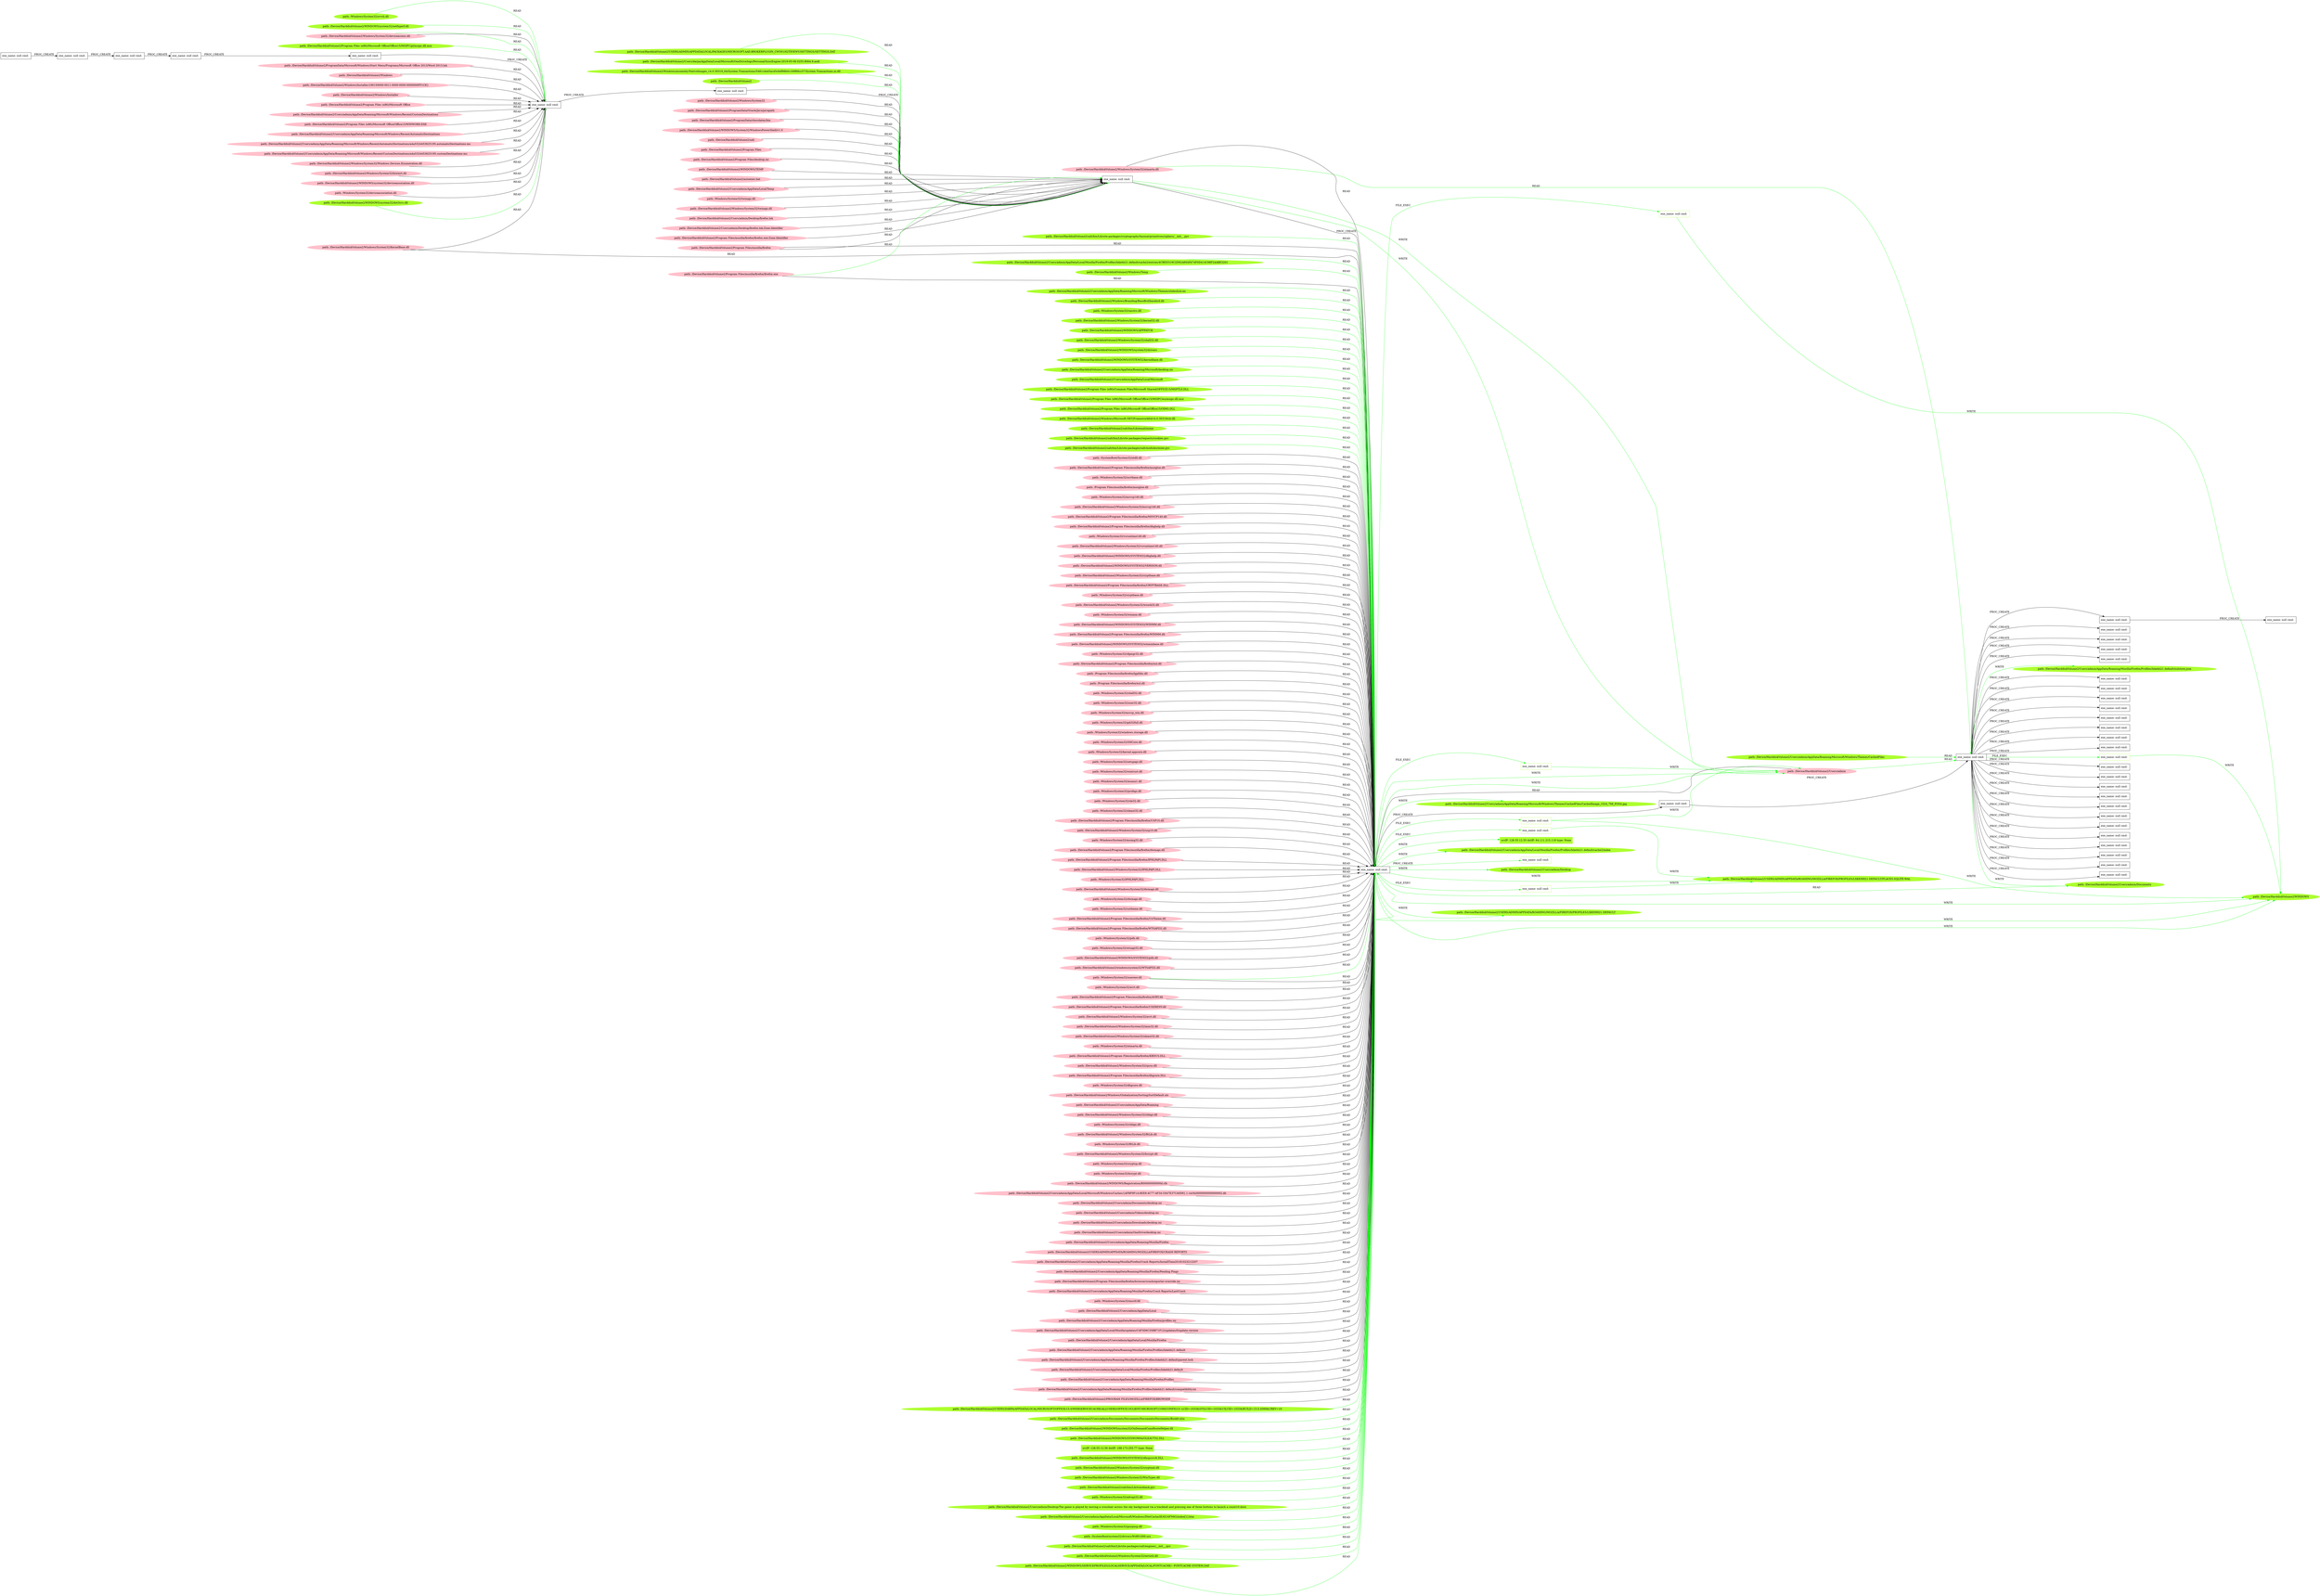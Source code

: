digraph {
	rankdir=LR
	23 [label="exe_name: null cmd: " color=black shape=box style=solid]
	275 [label="exe_name: null cmd: " color=greenyellow shape=box style=solid]
	23 -> 275 [label=FILE_EXEC color=green]
	23 [label="exe_name: null cmd: " color=black shape=box style=solid]
	287 [label="exe_name: null cmd: " color=greenyellow shape=box style=solid]
	23 -> 287 [label=FILE_EXEC color=green]
	23 [label="exe_name: null cmd: " color=black shape=box style=solid]
	296 [label="exe_name: null cmd: " color=greenyellow shape=box style=solid]
	23 -> 296 [label=FILE_EXEC color=green]
	23 [label="exe_name: null cmd: " color=black shape=box style=solid]
	311 [label="exe_name: null cmd: " color=greenyellow shape=box style=solid]
	23 -> 311 [label=FILE_EXEC color=green]
	23 [label="exe_name: null cmd: " color=black shape=box style=solid]
	322 [label="exe_name: null cmd: " color=greenyellow shape=box style=solid]
	23 -> 322 [label=FILE_EXEC color=green]
	25 [label="exe_name: null cmd: " color=black shape=box style=solid]
	324 [label="exe_name: null cmd: " color=greenyellow shape=box style=solid]
	25 -> 324 [label=FILE_EXEC color=green]
	23 [label="exe_name: null cmd: " color=black shape=box style=solid]
	303 [label="path: /Device/HarddiskVolume2/Users/admin/AppData/Roaming/Microsoft/Windows/Themes/CachedFiles/CachedImage_1024_768_POS4.jpg" color=greenyellow shape=oval style=filled]
	23 -> 303 [label=WRITE color=green]
	179 [label="path: /Device/HarddiskVolume2/Users/admin" color=pink shape=oval style=filled]
	25 [label="exe_name: null cmd: " color=black shape=box style=solid]
	179 -> 25 [label=READ color=green]
	306 [label="path: /Device/HarddiskVolume2/Users/admin/AppData/Roaming/Microsoft/Windows/Themes/slideshow.ini" color=greenyellow shape=oval style=filled]
	23 [label="exe_name: null cmd: " color=black shape=box style=solid]
	306 -> 23 [label=READ color=green]
	328 [label="path: /Device/HarddiskVolume2/Users/admin/AppData/Roaming/Microsoft/Windows/Themes/CachedFiles" color=greenyellow shape=oval style=filled]
	25 [label="exe_name: null cmd: " color=black shape=box style=solid]
	328 -> 25 [label=READ color=green]
	315 [label="path: /Device/HarddiskVolume2/Windows/Branding/BaseBrd/basebrd.dll" color=greenyellow shape=oval style=filled]
	23 [label="exe_name: null cmd: " color=black shape=box style=solid]
	315 -> 23 [label=READ color=green]
	260 [label="path: /Device/HarddiskVolume2" color=greenyellow shape=oval style=filled]
	61 [label="exe_name: null cmd: " color=black shape=box style=solid]
	260 -> 61 [label=READ color=green]
	253 [label="path: /Device/HarddiskVolume2/WINDOWS/system32/netfxperf.dll" color=greenyellow shape=oval style=filled]
	63 [label="exe_name: null cmd: " color=black shape=box style=solid]
	253 -> 63 [label=READ color=green]
	277 [label="path: /Windows/System32/rasctrs.dll" color=greenyellow shape=oval style=filled]
	23 [label="exe_name: null cmd: " color=black shape=box style=solid]
	277 -> 23 [label=READ color=green]
	267 [label="path: /Device/HarddiskVolume2/Windows/System32/kernel32.dll" color=greenyellow shape=oval style=filled]
	23 [label="exe_name: null cmd: " color=black shape=box style=solid]
	267 -> 23 [label=READ color=green]
	187 [label="path: /Device/HarddiskVolume2/Windows/System32/deviceaccess.dll" color=pink shape=oval style=filled]
	63 [label="exe_name: null cmd: " color=black shape=box style=solid]
	187 -> 63 [label=READ color=green]
	300 [label="path: /Device/HarddiskVolume2/WINDOWS/APPPATCH" color=greenyellow shape=oval style=filled]
	23 [label="exe_name: null cmd: " color=black shape=box style=solid]
	300 -> 23 [label=READ color=green]
	284 [label="path: /Device/HarddiskVolume2/Windows/System32/shell32.dll" color=greenyellow shape=oval style=filled]
	23 [label="exe_name: null cmd: " color=black shape=box style=solid]
	284 -> 23 [label=READ color=green]
	292 [label="path: /Device/HarddiskVolume2/WINDOWS/system32/drivers" color=greenyellow shape=oval style=filled]
	23 [label="exe_name: null cmd: " color=black shape=box style=solid]
	292 -> 23 [label=READ color=green]
	272 [label="path: /Device/HarddiskVolume2/WINDOWS/SYSTEM32/kernelbase.dll" color=greenyellow shape=oval style=filled]
	23 [label="exe_name: null cmd: " color=black shape=box style=solid]
	272 -> 23 [label=READ color=green]
	290 [label="path: /Device/HarddiskVolume2/Users/admin/Documents" color=greenyellow shape=oval style=filled]
	23 [label="exe_name: null cmd: " color=black shape=box style=solid]
	290 -> 23 [label=READ color=green]
	299 [label="path: /Device/HarddiskVolume2/Users/admin/AppData/Roaming/Microsoft/desktop.ini" color=greenyellow shape=oval style=filled]
	23 [label="exe_name: null cmd: " color=black shape=box style=solid]
	299 -> 23 [label=READ color=green]
	308 [label="path: /Device/HarddiskVolume2/Users/admin/AppData/Local/Microsoft" color=greenyellow shape=oval style=filled]
	23 [label="exe_name: null cmd: " color=black shape=box style=solid]
	308 -> 23 [label=READ color=green]
	273 [label="path: /Device/HarddiskVolume2/Program Files (x86)/Common Files/Microsoft Shared/OFFICE15/MSPTLS.DLL" color=greenyellow shape=oval style=filled]
	23 [label="exe_name: null cmd: " color=black shape=box style=solid]
	273 -> 23 [label=READ color=green]
	269 [label="path: /Device/HarddiskVolume2/Program Files (x86)/Microsoft Office/Office15/MSIPC/eu/msipc.dll.mui" color=greenyellow shape=oval style=filled]
	23 [label="exe_name: null cmd: " color=black shape=box style=solid]
	269 -> 23 [label=READ color=green]
	254 [label="path: /Device/HarddiskVolume2/Program Files (x86)/Microsoft Office/Office15/MSIPC/pl/msipc.dll.mui" color=greenyellow shape=oval style=filled]
	63 [label="exe_name: null cmd: " color=black shape=box style=solid]
	254 -> 63 [label=READ color=green]
	282 [label="path: /Device/HarddiskVolume2/Program Files (x86)/Microsoft Office/Office15/OIMG.DLL" color=greenyellow shape=oval style=filled]
	23 [label="exe_name: null cmd: " color=black shape=box style=solid]
	282 -> 23 [label=READ color=green]
	304 [label="path: /Device/HarddiskVolume2/Windows/Microsoft.NET/Framework64/v4.0.30319/clr.dll" color=greenyellow shape=oval style=filled]
	23 [label="exe_name: null cmd: " color=black shape=box style=solid]
	304 -> 23 [label=READ color=green]
	320 [label="path: /Device/HarddiskVolume2/salt/bin/Lib/email/mime" color=greenyellow shape=oval style=filled]
	23 [label="exe_name: null cmd: " color=black shape=box style=solid]
	320 -> 23 [label=READ color=green]
	318 [label="path: /Device/HarddiskVolume2/salt/bin/Lib/site-packages/requests/cookies.pyc" color=greenyellow shape=oval style=filled]
	23 [label="exe_name: null cmd: " color=black shape=box style=solid]
	318 -> 23 [label=READ color=green]
	268 [label="path: /Device/HarddiskVolume2/salt/bin/Lib/site-packages/salt/modules/mine.pyc" color=greenyellow shape=oval style=filled]
	23 [label="exe_name: null cmd: " color=black shape=box style=solid]
	268 -> 23 [label=READ color=green]
	195 [label="exe_name: null cmd: " color=black shape=box style=solid]
	194 [label="exe_name: null cmd: " color=black shape=box style=solid]
	195 -> 194 [label=PROC_CREATE color=black]
	194 [label="exe_name: null cmd: " color=black shape=box style=solid]
	193 [label="exe_name: null cmd: " color=black shape=box style=solid]
	194 -> 193 [label=PROC_CREATE color=black]
	193 [label="exe_name: null cmd: " color=black shape=box style=solid]
	192 [label="exe_name: null cmd: " color=black shape=box style=solid]
	193 -> 192 [label=PROC_CREATE color=black]
	192 [label="exe_name: null cmd: " color=black shape=box style=solid]
	67 [label="exe_name: null cmd: " color=black shape=box style=solid]
	192 -> 67 [label=PROC_CREATE color=black]
	67 [label="exe_name: null cmd: " color=black shape=box style=solid]
	63 [label="exe_name: null cmd: " color=black shape=box style=solid]
	67 -> 63 [label=PROC_CREATE color=black]
	187 [label="path: /Device/HarddiskVolume2/Windows/System32/deviceaccess.dll" color=pink shape=oval style=filled]
	63 [label="exe_name: null cmd: " color=black shape=box style=solid]
	187 -> 63 [label=READ color=black]
	244 [label="path: /Device/HarddiskVolume2/Windows/System32/KernelBase.dll" color=pink shape=oval style=filled]
	63 [label="exe_name: null cmd: " color=black shape=box style=solid]
	244 -> 63 [label=READ color=black]
	125 [label="path: /Device/HarddiskVolume2/ProgramData/Microsoft/Windows/Start Menu/Programs/Microsoft Office 2013/Word 2013.lnk" color=pink shape=oval style=filled]
	63 [label="exe_name: null cmd: " color=black shape=box style=solid]
	125 -> 63 [label=READ color=black]
	247 [label="path: /Device/HarddiskVolume2/Windows" color=pink shape=oval style=filled]
	63 [label="exe_name: null cmd: " color=black shape=box style=solid]
	247 -> 63 [label=READ color=black]
	122 [label="path: /Device/HarddiskVolume2/Windows/Installer/{90150000-0011-0000-0000-0000000FF1CE}" color=pink shape=oval style=filled]
	63 [label="exe_name: null cmd: " color=black shape=box style=solid]
	122 -> 63 [label=READ color=black]
	108 [label="path: /Device/HarddiskVolume2/Windows/Installer" color=pink shape=oval style=filled]
	63 [label="exe_name: null cmd: " color=black shape=box style=solid]
	108 -> 63 [label=READ color=black]
	128 [label="path: /Device/HarddiskVolume2/Program Files (x86)/Microsoft Office" color=pink shape=oval style=filled]
	63 [label="exe_name: null cmd: " color=black shape=box style=solid]
	128 -> 63 [label=READ color=black]
	191 [label="path: /Device/HarddiskVolume2/Users/admin/AppData/Roaming/Microsoft/Windows/Recent/CustomDestinations" color=pink shape=oval style=filled]
	63 [label="exe_name: null cmd: " color=black shape=box style=solid]
	191 -> 63 [label=READ color=black]
	98 [label="path: /Device/HarddiskVolume2/Program Files (x86)/Microsoft Office/Office15/WINWORD.EXE" color=pink shape=oval style=filled]
	63 [label="exe_name: null cmd: " color=black shape=box style=solid]
	98 -> 63 [label=READ color=black]
	78 [label="path: /Device/HarddiskVolume2/Users/admin/AppData/Roaming/Microsoft/Windows/Recent/AutomaticDestinations" color=pink shape=oval style=filled]
	63 [label="exe_name: null cmd: " color=black shape=box style=solid]
	78 -> 63 [label=READ color=black]
	189 [label="path: /Device/HarddiskVolume2/Users/admin/AppData/Roaming/Microsoft/Windows/Recent/AutomaticDestinations/a4a5324453625195.automaticDestinations-ms" color=pink shape=oval style=filled]
	63 [label="exe_name: null cmd: " color=black shape=box style=solid]
	189 -> 63 [label=READ color=black]
	80 [label="path: /Device/HarddiskVolume2/Users/admin/AppData/Roaming/Microsoft/Windows/Recent/CustomDestinations/a4a5324453625195.customDestinations-ms" color=pink shape=oval style=filled]
	63 [label="exe_name: null cmd: " color=black shape=box style=solid]
	80 -> 63 [label=READ color=black]
	188 [label="path: /Device/HarddiskVolume2/Windows/System32/Windows.Devices.Enumeration.dll" color=pink shape=oval style=filled]
	63 [label="exe_name: null cmd: " color=black shape=box style=solid]
	188 -> 63 [label=READ color=black]
	86 [label="path: /Device/HarddiskVolume2/Windows/System32/biwinrt.dll" color=pink shape=oval style=filled]
	63 [label="exe_name: null cmd: " color=black shape=box style=solid]
	86 -> 63 [label=READ color=black]
	117 [label="path: /Device/HarddiskVolume2/WINDOWS/system32/deviceassociation.dll" color=pink shape=oval style=filled]
	63 [label="exe_name: null cmd: " color=black shape=box style=solid]
	117 -> 63 [label=READ color=black]
	190 [label="path: /Windows/System32/deviceassociation.dll" color=pink shape=oval style=filled]
	63 [label="exe_name: null cmd: " color=black shape=box style=solid]
	190 -> 63 [label=READ color=black]
	63 [label="exe_name: null cmd: " color=black shape=box style=solid]
	206 [label="exe_name: null cmd: " color=black shape=box style=solid]
	63 -> 206 [label=PROC_CREATE color=black]
	206 [label="exe_name: null cmd: " color=black shape=box style=solid]
	61 [label="exe_name: null cmd: " color=black shape=box style=solid]
	206 -> 61 [label=PROC_CREATE color=black]
	42 [label="path: /Device/HarddiskVolume2/Windows/System32" color=pink shape=oval style=filled]
	61 [label="exe_name: null cmd: " color=black shape=box style=solid]
	42 -> 61 [label=READ color=black]
	208 [label="path: /Device/HarddiskVolume2/ProgramData/Oracle/Java/javapath" color=pink shape=oval style=filled]
	61 [label="exe_name: null cmd: " color=black shape=box style=solid]
	208 -> 61 [label=READ color=black]
	56 [label="path: /Device/HarddiskVolume2/ProgramData/chocolatey/bin" color=pink shape=oval style=filled]
	61 [label="exe_name: null cmd: " color=black shape=box style=solid]
	56 -> 61 [label=READ color=black]
	212 [label="path: /Device/HarddiskVolume2/WINDOWS/System32/WindowsPowerShell/v1.0" color=pink shape=oval style=filled]
	61 [label="exe_name: null cmd: " color=black shape=box style=solid]
	212 -> 61 [label=READ color=black]
	220 [label="path: /Device/HarddiskVolume2/salt" color=pink shape=oval style=filled]
	61 [label="exe_name: null cmd: " color=black shape=box style=solid]
	220 -> 61 [label=READ color=black]
	59 [label="path: /Device/HarddiskVolume2/Program Files" color=pink shape=oval style=filled]
	61 [label="exe_name: null cmd: " color=black shape=box style=solid]
	59 -> 61 [label=READ color=black]
	242 [label="path: /Device/HarddiskVolume2/Program Files/mozilla/firefox" color=pink shape=oval style=filled]
	61 [label="exe_name: null cmd: " color=black shape=box style=solid]
	242 -> 61 [label=READ color=black]
	45 [label="path: /Device/HarddiskVolume2/Program Files/desktop.ini" color=pink shape=oval style=filled]
	61 [label="exe_name: null cmd: " color=black shape=box style=solid]
	45 -> 61 [label=READ color=black]
	232 [label="path: /Device/HarddiskVolume2/WINDOWS/TEMP" color=pink shape=oval style=filled]
	61 [label="exe_name: null cmd: " color=black shape=box style=solid]
	232 -> 61 [label=READ color=black]
	35 [label="path: /Device/HarddiskVolume2/autoexec.bat" color=pink shape=oval style=filled]
	61 [label="exe_name: null cmd: " color=black shape=box style=solid]
	35 -> 61 [label=READ color=black]
	226 [label="path: /Device/HarddiskVolume2/Users/admin/AppData/Local/Temp" color=pink shape=oval style=filled]
	61 [label="exe_name: null cmd: " color=black shape=box style=solid]
	226 -> 61 [label=READ color=black]
	236 [label="path: /Windows/System32/twinapi.dll" color=pink shape=oval style=filled]
	61 [label="exe_name: null cmd: " color=black shape=box style=solid]
	236 -> 61 [label=READ color=black]
	216 [label="path: /Device/HarddiskVolume2/Windows/System32/twinapi.dll" color=pink shape=oval style=filled]
	61 [label="exe_name: null cmd: " color=black shape=box style=solid]
	216 -> 61 [label=READ color=black]
	210 [label="path: /Device/HarddiskVolume2/Users/admin/Desktop/firefox.lnk" color=pink shape=oval style=filled]
	61 [label="exe_name: null cmd: " color=black shape=box style=solid]
	210 -> 61 [label=READ color=black]
	214 [label="path: /Device/HarddiskVolume2/Users/admin/Desktop/firefox.lnk:Zone.Identifier" color=pink shape=oval style=filled]
	61 [label="exe_name: null cmd: " color=black shape=box style=solid]
	214 -> 61 [label=READ color=black]
	229 [label="path: /Device/HarddiskVolume2/Program Files/mozilla/firefox/firefox.exe:Zone.Identifier" color=pink shape=oval style=filled]
	61 [label="exe_name: null cmd: " color=black shape=box style=solid]
	229 -> 61 [label=READ color=black]
	61 [label="exe_name: null cmd: " color=black shape=box style=solid]
	23 [label="exe_name: null cmd: " color=black shape=box style=solid]
	61 -> 23 [label=PROC_CREATE color=black]
	123 [label="path: /SystemRoot/System32/ntdll.dll" color=pink shape=oval style=filled]
	23 [label="exe_name: null cmd: " color=black shape=box style=solid]
	123 -> 23 [label=READ color=black]
	241 [label="path: /Device/HarddiskVolume2/Program Files/mozilla/firefox/firefox.exe" color=pink shape=oval style=filled]
	23 [label="exe_name: null cmd: " color=black shape=box style=solid]
	241 -> 23 [label=READ color=black]
	242 [label="path: /Device/HarddiskVolume2/Program Files/mozilla/firefox" color=pink shape=oval style=filled]
	23 [label="exe_name: null cmd: " color=black shape=box style=solid]
	242 -> 23 [label=READ color=black]
	120 [label="path: /Device/HarddiskVolume2/Program Files/mozilla/firefox/mozglue.dll" color=pink shape=oval style=filled]
	23 [label="exe_name: null cmd: " color=black shape=box style=solid]
	120 -> 23 [label=READ color=black]
	174 [label="path: /Windows/System32/ucrtbase.dll" color=pink shape=oval style=filled]
	23 [label="exe_name: null cmd: " color=black shape=box style=solid]
	174 -> 23 [label=READ color=black]
	204 [label="path: /Program Files/mozilla/firefox/mozglue.dll" color=pink shape=oval style=filled]
	23 [label="exe_name: null cmd: " color=black shape=box style=solid]
	204 -> 23 [label=READ color=black]
	37 [label="path: /Windows/System32/msvcp140.dll" color=pink shape=oval style=filled]
	23 [label="exe_name: null cmd: " color=black shape=box style=solid]
	37 -> 23 [label=READ color=black]
	81 [label="path: /Device/HarddiskVolume2/Windows/System32/msvcp140.dll" color=pink shape=oval style=filled]
	23 [label="exe_name: null cmd: " color=black shape=box style=solid]
	81 -> 23 [label=READ color=black]
	211 [label="path: /Device/HarddiskVolume2/Program Files/mozilla/firefox/MSVCP140.dll" color=pink shape=oval style=filled]
	23 [label="exe_name: null cmd: " color=black shape=box style=solid]
	211 -> 23 [label=READ color=black]
	139 [label="path: /Device/HarddiskVolume2/Program Files/mozilla/firefox/dbghelp.dll" color=pink shape=oval style=filled]
	23 [label="exe_name: null cmd: " color=black shape=box style=solid]
	139 -> 23 [label=READ color=black]
	48 [label="path: /Windows/System32/vcruntime140.dll" color=pink shape=oval style=filled]
	23 [label="exe_name: null cmd: " color=black shape=box style=solid]
	48 -> 23 [label=READ color=black]
	68 [label="path: /Device/HarddiskVolume2/Windows/System32/vcruntime140.dll" color=pink shape=oval style=filled]
	23 [label="exe_name: null cmd: " color=black shape=box style=solid]
	68 -> 23 [label=READ color=black]
	170 [label="path: /Device/HarddiskVolume2/WINDOWS/SYSTEM32/dbghelp.dll" color=pink shape=oval style=filled]
	23 [label="exe_name: null cmd: " color=black shape=box style=solid]
	170 -> 23 [label=READ color=black]
	112 [label="path: /Device/HarddiskVolume2/WINDOWS/SYSTEM32/VERSION.dll" color=pink shape=oval style=filled]
	23 [label="exe_name: null cmd: " color=black shape=box style=solid]
	112 -> 23 [label=READ color=black]
	124 [label="path: /Device/HarddiskVolume2/Windows/System32/cryptbase.dll" color=pink shape=oval style=filled]
	23 [label="exe_name: null cmd: " color=black shape=box style=solid]
	124 -> 23 [label=READ color=black]
	50 [label="path: /Device/HarddiskVolume2/Program Files/mozilla/firefox/CRYPTBASE.DLL" color=pink shape=oval style=filled]
	23 [label="exe_name: null cmd: " color=black shape=box style=solid]
	50 -> 23 [label=READ color=black]
	65 [label="path: /Windows/System32/cryptbase.dll" color=pink shape=oval style=filled]
	23 [label="exe_name: null cmd: " color=black shape=box style=solid]
	65 -> 23 [label=READ color=black]
	239 [label="path: /Device/HarddiskVolume2/Windows/System32/wsock32.dll" color=pink shape=oval style=filled]
	23 [label="exe_name: null cmd: " color=black shape=box style=solid]
	239 -> 23 [label=READ color=black]
	154 [label="path: /Windows/System32/winmm.dll" color=pink shape=oval style=filled]
	23 [label="exe_name: null cmd: " color=black shape=box style=solid]
	154 -> 23 [label=READ color=black]
	221 [label="path: /Device/HarddiskVolume2/WINDOWS/SYSTEM32/WINMM.dll" color=pink shape=oval style=filled]
	23 [label="exe_name: null cmd: " color=black shape=box style=solid]
	221 -> 23 [label=READ color=black]
	107 [label="path: /Device/HarddiskVolume2/Program Files/mozilla/firefox/WINMM.dll" color=pink shape=oval style=filled]
	23 [label="exe_name: null cmd: " color=black shape=box style=solid]
	107 -> 23 [label=READ color=black]
	155 [label="path: /Device/HarddiskVolume2/WINDOWS/SYSTEM32/winmmbase.dll" color=pink shape=oval style=filled]
	23 [label="exe_name: null cmd: " color=black shape=box style=solid]
	155 -> 23 [label=READ color=black]
	231 [label="path: /Windows/System32/cfgmgr32.dll" color=pink shape=oval style=filled]
	23 [label="exe_name: null cmd: " color=black shape=box style=solid]
	231 -> 23 [label=READ color=black]
	64 [label="path: /Device/HarddiskVolume2/Program Files/mozilla/firefox/xul.dll" color=pink shape=oval style=filled]
	23 [label="exe_name: null cmd: " color=black shape=box style=solid]
	64 -> 23 [label=READ color=black]
	175 [label="path: /Program Files/mozilla/firefox/lgpllibs.dll" color=pink shape=oval style=filled]
	23 [label="exe_name: null cmd: " color=black shape=box style=solid]
	175 -> 23 [label=READ color=black]
	127 [label="path: /Program Files/mozilla/firefox/xul.dll" color=pink shape=oval style=filled]
	23 [label="exe_name: null cmd: " color=black shape=box style=solid]
	127 -> 23 [label=READ color=black]
	142 [label="path: /Windows/System32/shell32.dll" color=pink shape=oval style=filled]
	23 [label="exe_name: null cmd: " color=black shape=box style=solid]
	142 -> 23 [label=READ color=black]
	146 [label="path: /Windows/System32/user32.dll" color=pink shape=oval style=filled]
	23 [label="exe_name: null cmd: " color=black shape=box style=solid]
	146 -> 23 [label=READ color=black]
	44 [label="path: /Windows/System32/msvcp_win.dll" color=pink shape=oval style=filled]
	23 [label="exe_name: null cmd: " color=black shape=box style=solid]
	44 -> 23 [label=READ color=black]
	79 [label="path: /Windows/System32/gdi32full.dll" color=pink shape=oval style=filled]
	23 [label="exe_name: null cmd: " color=black shape=box style=solid]
	79 -> 23 [label=READ color=black]
	110 [label="path: /Windows/System32/windows.storage.dll" color=pink shape=oval style=filled]
	23 [label="exe_name: null cmd: " color=black shape=box style=solid]
	110 -> 23 [label=READ color=black]
	197 [label="path: /Windows/System32/SHCore.dll" color=pink shape=oval style=filled]
	23 [label="exe_name: null cmd: " color=black shape=box style=solid]
	197 -> 23 [label=READ color=black]
	103 [label="path: /Windows/System32/kernel.appcore.dll" color=pink shape=oval style=filled]
	23 [label="exe_name: null cmd: " color=black shape=box style=solid]
	103 -> 23 [label=READ color=black]
	41 [label="path: /Windows/System32/setupapi.dll" color=pink shape=oval style=filled]
	23 [label="exe_name: null cmd: " color=black shape=box style=solid]
	41 -> 23 [label=READ color=black]
	182 [label="path: /Windows/System32/wintrust.dll" color=pink shape=oval style=filled]
	23 [label="exe_name: null cmd: " color=black shape=box style=solid]
	182 -> 23 [label=READ color=black]
	85 [label="path: /Windows/System32/msasn1.dll" color=pink shape=oval style=filled]
	23 [label="exe_name: null cmd: " color=black shape=box style=solid]
	85 -> 23 [label=READ color=black]
	88 [label="path: /Windows/System32/profapi.dll" color=pink shape=oval style=filled]
	23 [label="exe_name: null cmd: " color=black shape=box style=solid]
	88 -> 23 [label=READ color=black]
	102 [label="path: /Windows/System32/ole32.dll" color=pink shape=oval style=filled]
	23 [label="exe_name: null cmd: " color=black shape=box style=solid]
	102 -> 23 [label=READ color=black]
	133 [label="path: /Windows/System32/oleaut32.dll" color=pink shape=oval style=filled]
	23 [label="exe_name: null cmd: " color=black shape=box style=solid]
	133 -> 23 [label=READ color=black]
	118 [label="path: /Device/HarddiskVolume2/Program Files/mozilla/firefox/USP10.dll" color=pink shape=oval style=filled]
	23 [label="exe_name: null cmd: " color=black shape=box style=solid]
	118 -> 23 [label=READ color=black]
	71 [label="path: /Device/HarddiskVolume2/Windows/System32/usp10.dll" color=pink shape=oval style=filled]
	23 [label="exe_name: null cmd: " color=black shape=box style=solid]
	71 -> 23 [label=READ color=black]
	113 [label="path: /Windows/System32/msimg32.dll" color=pink shape=oval style=filled]
	23 [label="exe_name: null cmd: " color=black shape=box style=solid]
	113 -> 23 [label=READ color=black]
	138 [label="path: /Device/HarddiskVolume2/Program Files/mozilla/firefox/dwmapi.dll" color=pink shape=oval style=filled]
	23 [label="exe_name: null cmd: " color=black shape=box style=solid]
	138 -> 23 [label=READ color=black]
	36 [label="path: /Device/HarddiskVolume2/Program Files/mozilla/firefox/IPHLPAPI.DLL" color=pink shape=oval style=filled]
	23 [label="exe_name: null cmd: " color=black shape=box style=solid]
	36 -> 23 [label=READ color=black]
	163 [label="path: /Device/HarddiskVolume2/Windows/System32/IPHLPAPI.DLL" color=pink shape=oval style=filled]
	23 [label="exe_name: null cmd: " color=black shape=box style=solid]
	163 -> 23 [label=READ color=black]
	173 [label="path: /Windows/System32/IPHLPAPI.DLL" color=pink shape=oval style=filled]
	23 [label="exe_name: null cmd: " color=black shape=box style=solid]
	173 -> 23 [label=READ color=black]
	97 [label="path: /Device/HarddiskVolume2/Windows/System32/dwmapi.dll" color=pink shape=oval style=filled]
	23 [label="exe_name: null cmd: " color=black shape=box style=solid]
	97 -> 23 [label=READ color=black]
	235 [label="path: /Windows/System32/dwmapi.dll" color=pink shape=oval style=filled]
	23 [label="exe_name: null cmd: " color=black shape=box style=solid]
	235 -> 23 [label=READ color=black]
	140 [label="path: /Windows/System32/uxtheme.dll" color=pink shape=oval style=filled]
	23 [label="exe_name: null cmd: " color=black shape=box style=solid]
	140 -> 23 [label=READ color=black]
	165 [label="path: /Device/HarddiskVolume2/Program Files/mozilla/firefox/UxTheme.dll" color=pink shape=oval style=filled]
	23 [label="exe_name: null cmd: " color=black shape=box style=solid]
	165 -> 23 [label=READ color=black]
	136 [label="path: /Device/HarddiskVolume2/Program Files/mozilla/firefox/WTSAPI32.dll" color=pink shape=oval style=filled]
	23 [label="exe_name: null cmd: " color=black shape=box style=solid]
	136 -> 23 [label=READ color=black]
	147 [label="path: /Windows/System32/pdh.dll" color=pink shape=oval style=filled]
	23 [label="exe_name: null cmd: " color=black shape=box style=solid]
	147 -> 23 [label=READ color=black]
	148 [label="path: /Windows/System32/wtsapi32.dll" color=pink shape=oval style=filled]
	23 [label="exe_name: null cmd: " color=black shape=box style=solid]
	148 -> 23 [label=READ color=black]
	74 [label="path: /Device/HarddiskVolume2/WINDOWS/SYSTEM32/pdh.dll" color=pink shape=oval style=filled]
	23 [label="exe_name: null cmd: " color=black shape=box style=solid]
	74 -> 23 [label=READ color=black]
	201 [label="path: /Device/HarddiskVolume2/windows/system32/WTSAPI32.dll" color=pink shape=oval style=filled]
	23 [label="exe_name: null cmd: " color=black shape=box style=solid]
	201 -> 23 [label=READ color=black]
	115 [label="path: /Windows/System32/userenv.dll" color=pink shape=oval style=filled]
	23 [label="exe_name: null cmd: " color=black shape=box style=solid]
	115 -> 23 [label=READ color=black]
	164 [label="path: /Windows/System32/avrt.dll" color=pink shape=oval style=filled]
	23 [label="exe_name: null cmd: " color=black shape=box style=solid]
	164 -> 23 [label=READ color=black]
	198 [label="path: /Device/HarddiskVolume2/Program Files/mozilla/firefox/AVRT.dll" color=pink shape=oval style=filled]
	23 [label="exe_name: null cmd: " color=black shape=box style=solid]
	198 -> 23 [label=READ color=black]
	200 [label="path: /Device/HarddiskVolume2/Program Files/mozilla/firefox/USERENV.dll" color=pink shape=oval style=filled]
	23 [label="exe_name: null cmd: " color=black shape=box style=solid]
	200 -> 23 [label=READ color=black]
	106 [label="path: /Device/HarddiskVolume2/Windows/System32/avrt.dll" color=pink shape=oval style=filled]
	23 [label="exe_name: null cmd: " color=black shape=box style=solid]
	106 -> 23 [label=READ color=black]
	151 [label="path: /Device/HarddiskVolume2/Windows/System32/imm32.dll" color=pink shape=oval style=filled]
	23 [label="exe_name: null cmd: " color=black shape=box style=solid]
	151 -> 23 [label=READ color=black]
	244 [label="path: /Device/HarddiskVolume2/Windows/System32/KernelBase.dll" color=pink shape=oval style=filled]
	23 [label="exe_name: null cmd: " color=black shape=box style=solid]
	244 -> 23 [label=READ color=black]
	167 [label="path: /Device/HarddiskVolume2/Windows/System32/oleaut32.dll" color=pink shape=oval style=filled]
	23 [label="exe_name: null cmd: " color=black shape=box style=solid]
	167 -> 23 [label=READ color=black]
	49 [label="path: /Windows/System32/ntmarta.dll" color=pink shape=oval style=filled]
	23 [label="exe_name: null cmd: " color=black shape=box style=solid]
	49 -> 23 [label=READ color=black]
	196 [label="path: /Device/HarddiskVolume2/Windows/System32/ntmarta.dll" color=pink shape=oval style=filled]
	23 [label="exe_name: null cmd: " color=black shape=box style=solid]
	196 -> 23 [label=READ color=black]
	144 [label="path: /Device/HarddiskVolume2/Program Files/mozilla/firefox/KBDUS.DLL" color=pink shape=oval style=filled]
	23 [label="exe_name: null cmd: " color=black shape=box style=solid]
	144 -> 23 [label=READ color=black]
	94 [label="path: /Device/HarddiskVolume2/Windows/System32/rpcss.dll" color=pink shape=oval style=filled]
	23 [label="exe_name: null cmd: " color=black shape=box style=solid]
	94 -> 23 [label=READ color=black]
	166 [label="path: /Device/HarddiskVolume2/Program Files/mozilla/firefox/dbgcore.DLL" color=pink shape=oval style=filled]
	23 [label="exe_name: null cmd: " color=black shape=box style=solid]
	166 -> 23 [label=READ color=black]
	109 [label="path: /Windows/System32/dbgcore.dll" color=pink shape=oval style=filled]
	23 [label="exe_name: null cmd: " color=black shape=box style=solid]
	109 -> 23 [label=READ color=black]
	237 [label="path: /Device/HarddiskVolume2/Windows/Globalization/Sorting/SortDefault.nls" color=pink shape=oval style=filled]
	23 [label="exe_name: null cmd: " color=black shape=box style=solid]
	237 -> 23 [label=READ color=black]
	132 [label="path: /Device/HarddiskVolume2/Users/admin/AppData/Roaming" color=pink shape=oval style=filled]
	23 [label="exe_name: null cmd: " color=black shape=box style=solid]
	132 -> 23 [label=READ color=black]
	150 [label="path: /Device/HarddiskVolume2/Windows/System32/cldapi.dll" color=pink shape=oval style=filled]
	23 [label="exe_name: null cmd: " color=black shape=box style=solid]
	150 -> 23 [label=READ color=black]
	70 [label="path: /Windows/System32/cldapi.dll" color=pink shape=oval style=filled]
	23 [label="exe_name: null cmd: " color=black shape=box style=solid]
	70 -> 23 [label=READ color=black]
	217 [label="path: /Device/HarddiskVolume2/Windows/System32/fltLib.dll" color=pink shape=oval style=filled]
	23 [label="exe_name: null cmd: " color=black shape=box style=solid]
	217 -> 23 [label=READ color=black]
	183 [label="path: /Windows/System32/fltLib.dll" color=pink shape=oval style=filled]
	23 [label="exe_name: null cmd: " color=black shape=box style=solid]
	183 -> 23 [label=READ color=black]
	223 [label="path: /Device/HarddiskVolume2/Windows/System32/bcrypt.dll" color=pink shape=oval style=filled]
	23 [label="exe_name: null cmd: " color=black shape=box style=solid]
	223 -> 23 [label=READ color=black]
	114 [label="path: /Windows/System32/cryptsp.dll" color=pink shape=oval style=filled]
	23 [label="exe_name: null cmd: " color=black shape=box style=solid]
	114 -> 23 [label=READ color=black]
	43 [label="path: /Windows/System32/bcrypt.dll" color=pink shape=oval style=filled]
	23 [label="exe_name: null cmd: " color=black shape=box style=solid]
	43 -> 23 [label=READ color=black]
	168 [label="path: /Device/HarddiskVolume2/WINDOWS/Registration/R00000000000d.clb" color=pink shape=oval style=filled]
	23 [label="exe_name: null cmd: " color=black shape=box style=solid]
	168 -> 23 [label=READ color=black]
	185 [label="path: /Device/HarddiskVolume2/Users/admin/AppData/Local/Microsoft/Windows/Caches/{AFBF9F1A-8EE8-4C77-AF34-C647E37CA0D9}.1.ver0x0000000000000002.db" color=pink shape=oval style=filled]
	23 [label="exe_name: null cmd: " color=black shape=box style=solid]
	185 -> 23 [label=READ color=black]
	179 [label="path: /Device/HarddiskVolume2/Users/admin" color=pink shape=oval style=filled]
	23 [label="exe_name: null cmd: " color=black shape=box style=solid]
	179 -> 23 [label=READ color=black]
	161 [label="path: /Device/HarddiskVolume2/Users/admin/Documents/desktop.ini" color=pink shape=oval style=filled]
	23 [label="exe_name: null cmd: " color=black shape=box style=solid]
	161 -> 23 [label=READ color=black]
	57 [label="path: /Device/HarddiskVolume2/Users/admin/Videos/desktop.ini" color=pink shape=oval style=filled]
	23 [label="exe_name: null cmd: " color=black shape=box style=solid]
	57 -> 23 [label=READ color=black]
	55 [label="path: /Device/HarddiskVolume2/Users/admin/Downloads/desktop.ini" color=pink shape=oval style=filled]
	23 [label="exe_name: null cmd: " color=black shape=box style=solid]
	55 -> 23 [label=READ color=black]
	162 [label="path: /Device/HarddiskVolume2/Users/admin/OneDrive/desktop.ini" color=pink shape=oval style=filled]
	23 [label="exe_name: null cmd: " color=black shape=box style=solid]
	162 -> 23 [label=READ color=black]
	58 [label="path: /Device/HarddiskVolume2/Users/admin/AppData/Roaming/Mozilla/Firefox" color=pink shape=oval style=filled]
	23 [label="exe_name: null cmd: " color=black shape=box style=solid]
	58 -> 23 [label=READ color=black]
	215 [label="path: /Device/HarddiskVolume2/USERS/ADMIN/APPDATA/ROAMING/MOZILLA/FIREFOX/CRASH REPORTS" color=pink shape=oval style=filled]
	23 [label="exe_name: null cmd: " color=black shape=box style=solid]
	215 -> 23 [label=READ color=black]
	126 [label="path: /Device/HarddiskVolume2/Users/admin/AppData/Roaming/Mozilla/Firefox/Crash Reports/InstallTime20181023212207" color=pink shape=oval style=filled]
	23 [label="exe_name: null cmd: " color=black shape=box style=solid]
	126 -> 23 [label=READ color=black]
	159 [label="path: /Device/HarddiskVolume2/Users/admin/AppData/Roaming/Mozilla/Firefox/Pending Pings" color=pink shape=oval style=filled]
	23 [label="exe_name: null cmd: " color=black shape=box style=solid]
	159 -> 23 [label=READ color=black]
	129 [label="path: /Device/HarddiskVolume2/Program Files/mozilla/firefox/browser/crashreporter-override.ini" color=pink shape=oval style=filled]
	23 [label="exe_name: null cmd: " color=black shape=box style=solid]
	129 -> 23 [label=READ color=black]
	199 [label="path: /Device/HarddiskVolume2/Users/admin/AppData/Roaming/Mozilla/Firefox/Crash Reports/LastCrash" color=pink shape=oval style=filled]
	23 [label="exe_name: null cmd: " color=black shape=box style=solid]
	199 -> 23 [label=READ color=black]
	156 [label="path: /Windows/System32/msctf.dll" color=pink shape=oval style=filled]
	23 [label="exe_name: null cmd: " color=black shape=box style=solid]
	156 -> 23 [label=READ color=black]
	91 [label="path: /Device/HarddiskVolume2/Users/admin/AppData/Local" color=pink shape=oval style=filled]
	23 [label="exe_name: null cmd: " color=black shape=box style=solid]
	91 -> 23 [label=READ color=black]
	111 [label="path: /Device/HarddiskVolume2/Users/admin/AppData/Roaming/Mozilla/Firefox/profiles.ini" color=pink shape=oval style=filled]
	23 [label="exe_name: null cmd: " color=black shape=box style=solid]
	111 -> 23 [label=READ color=black]
	145 [label="path: /Device/HarddiskVolume2/Users/admin/AppData/Local/Mozilla/updates/C4F3D6C358B71F12/updates/0/update.version" color=pink shape=oval style=filled]
	23 [label="exe_name: null cmd: " color=black shape=box style=solid]
	145 -> 23 [label=READ color=black]
	66 [label="path: /Device/HarddiskVolume2/Users/admin/AppData/Local/Mozilla/Firefox" color=pink shape=oval style=filled]
	23 [label="exe_name: null cmd: " color=black shape=box style=solid]
	66 -> 23 [label=READ color=black]
	39 [label="path: /Device/HarddiskVolume2/Users/admin/AppData/Roaming/Mozilla/Firefox/Profiles/lxkehh21.default" color=pink shape=oval style=filled]
	23 [label="exe_name: null cmd: " color=black shape=box style=solid]
	39 -> 23 [label=READ color=black]
	176 [label="path: /Device/HarddiskVolume2/Users/admin/AppData/Roaming/Mozilla/Firefox/Profiles/lxkehh21.default/parent.lock" color=pink shape=oval style=filled]
	23 [label="exe_name: null cmd: " color=black shape=box style=solid]
	176 -> 23 [label=READ color=black]
	149 [label="path: /Device/HarddiskVolume2/Users/admin/AppData/Local/Mozilla/Firefox/Profiles/lxkehh21.default" color=pink shape=oval style=filled]
	23 [label="exe_name: null cmd: " color=black shape=box style=solid]
	149 -> 23 [label=READ color=black]
	77 [label="path: /Device/HarddiskVolume2/Users/admin/AppData/Roaming/Mozilla/Firefox/Profiles" color=pink shape=oval style=filled]
	23 [label="exe_name: null cmd: " color=black shape=box style=solid]
	77 -> 23 [label=READ color=black]
	53 [label="path: /Device/HarddiskVolume2/Users/admin/AppData/Roaming/Mozilla/Firefox/Profiles/lxkehh21.default/compatibility.ini" color=pink shape=oval style=filled]
	23 [label="exe_name: null cmd: " color=black shape=box style=solid]
	53 -> 23 [label=READ color=black]
	87 [label="path: /Device/HarddiskVolume2/PROGRAM FILES/MOZILLA/FIREFOX/BROWSER" color=pink shape=oval style=filled]
	23 [label="exe_name: null cmd: " color=black shape=box style=solid]
	87 -> 23 [label=READ color=black]
	23 [label="exe_name: null cmd: " color=black shape=box style=solid]
	24 [label="exe_name: null cmd: " color=black shape=box style=solid]
	23 -> 24 [label=PROC_CREATE color=black]
	24 [label="exe_name: null cmd: " color=black shape=box style=solid]
	25 [label="exe_name: null cmd: " color=black shape=box style=solid]
	24 -> 25 [label=PROC_CREATE color=black]
	25 [label="exe_name: null cmd: " color=black shape=box style=solid]
	9 [label="exe_name: null cmd: " color=black shape=box style=solid]
	25 -> 9 [label=PROC_CREATE color=black]
	25 [label="exe_name: null cmd: " color=black shape=box style=solid]
	27 [label="exe_name: null cmd: " color=black shape=box style=solid]
	25 -> 27 [label=PROC_CREATE color=black]
	25 [label="exe_name: null cmd: " color=black shape=box style=solid]
	0 [label="exe_name: null cmd: " color=black shape=box style=solid]
	25 -> 0 [label=PROC_CREATE color=black]
	25 [label="exe_name: null cmd: " color=black shape=box style=solid]
	4 [label="exe_name: null cmd: " color=black shape=box style=solid]
	25 -> 4 [label=PROC_CREATE color=black]
	25 [label="exe_name: null cmd: " color=black shape=box style=solid]
	8 [label="exe_name: null cmd: " color=black shape=box style=solid]
	25 -> 8 [label=PROC_CREATE color=black]
	25 [label="exe_name: null cmd: " color=black shape=box style=solid]
	14 [label="exe_name: null cmd: " color=black shape=box style=solid]
	25 -> 14 [label=PROC_CREATE color=black]
	25 [label="exe_name: null cmd: " color=black shape=box style=solid]
	18 [label="exe_name: null cmd: " color=black shape=box style=solid]
	25 -> 18 [label=PROC_CREATE color=black]
	25 [label="exe_name: null cmd: " color=black shape=box style=solid]
	31 [label="exe_name: null cmd: " color=black shape=box style=solid]
	25 -> 31 [label=PROC_CREATE color=black]
	25 [label="exe_name: null cmd: " color=black shape=box style=solid]
	34 [label="exe_name: null cmd: " color=black shape=box style=solid]
	25 -> 34 [label=PROC_CREATE color=black]
	34 [label="exe_name: null cmd: " color=black shape=box style=solid]
	2 [label="exe_name: null cmd: " color=black shape=box style=solid]
	34 -> 2 [label=PROC_CREATE color=black]
	25 [label="exe_name: null cmd: " color=black shape=box style=solid]
	16 [label="exe_name: null cmd: " color=black shape=box style=solid]
	25 -> 16 [label=PROC_CREATE color=black]
	25 [label="exe_name: null cmd: " color=black shape=box style=solid]
	15 [label="exe_name: null cmd: " color=black shape=box style=solid]
	25 -> 15 [label=PROC_CREATE color=black]
	25 [label="exe_name: null cmd: " color=black shape=box style=solid]
	33 [label="exe_name: null cmd: " color=black shape=box style=solid]
	25 -> 33 [label=PROC_CREATE color=black]
	25 [label="exe_name: null cmd: " color=black shape=box style=solid]
	22 [label="exe_name: null cmd: " color=black shape=box style=solid]
	25 -> 22 [label=PROC_CREATE color=black]
	25 [label="exe_name: null cmd: " color=black shape=box style=solid]
	11 [label="exe_name: null cmd: " color=black shape=box style=solid]
	25 -> 11 [label=PROC_CREATE color=black]
	25 [label="exe_name: null cmd: " color=black shape=box style=solid]
	28 [label="exe_name: null cmd: " color=black shape=box style=solid]
	25 -> 28 [label=PROC_CREATE color=black]
	25 [label="exe_name: null cmd: " color=black shape=box style=solid]
	10 [label="exe_name: null cmd: " color=black shape=box style=solid]
	25 -> 10 [label=PROC_CREATE color=black]
	25 [label="exe_name: null cmd: " color=black shape=box style=solid]
	30 [label="exe_name: null cmd: " color=black shape=box style=solid]
	25 -> 30 [label=PROC_CREATE color=black]
	25 [label="exe_name: null cmd: " color=black shape=box style=solid]
	3 [label="exe_name: null cmd: " color=black shape=box style=solid]
	25 -> 3 [label=PROC_CREATE color=black]
	25 [label="exe_name: null cmd: " color=black shape=box style=solid]
	29 [label="exe_name: null cmd: " color=black shape=box style=solid]
	25 -> 29 [label=PROC_CREATE color=black]
	25 [label="exe_name: null cmd: " color=black shape=box style=solid]
	17 [label="exe_name: null cmd: " color=black shape=box style=solid]
	25 -> 17 [label=PROC_CREATE color=black]
	25 [label="exe_name: null cmd: " color=black shape=box style=solid]
	1 [label="exe_name: null cmd: " color=black shape=box style=solid]
	25 -> 1 [label=PROC_CREATE color=black]
	25 [label="exe_name: null cmd: " color=black shape=box style=solid]
	19 [label="exe_name: null cmd: " color=black shape=box style=solid]
	25 -> 19 [label=PROC_CREATE color=black]
	25 [label="exe_name: null cmd: " color=black shape=box style=solid]
	5 [label="exe_name: null cmd: " color=black shape=box style=solid]
	25 -> 5 [label=PROC_CREATE color=black]
	25 [label="exe_name: null cmd: " color=black shape=box style=solid]
	21 [label="exe_name: null cmd: " color=black shape=box style=solid]
	25 -> 21 [label=PROC_CREATE color=black]
	25 [label="exe_name: null cmd: " color=black shape=box style=solid]
	13 [label="exe_name: null cmd: " color=black shape=box style=solid]
	25 -> 13 [label=PROC_CREATE color=black]
	23 [label="exe_name: null cmd: " color=black shape=box style=solid]
	270 [label="srcIP: 128.55.12.55 dstIP: 64.111.215.118 type: None" color=greenyellow shape=box style=filled]
	23 -> 270 [label=WRITE color=green]
	310 [label="path: /Device/HarddiskVolume2/USERS/DARPA/APPDATA/LOCAL/MICROSOFT/OFFICE/15.0/WEBSERVICECACHE/ALLUSERS/OFFICE15CLIENT.MICROSOFT.COM/CONFIG15--LCID=1033&SYSLCID=1033&UILCID=1033&BUILD=15.0.4569&CREV=10" color=greenyellow shape=oval style=filled]
	23 [label="exe_name: null cmd: " color=black shape=box style=solid]
	310 -> 23 [label=READ color=green]
	257 [label="path: /Device/HarddiskVolume2/USERS/ADMIN/APPDATA/LOCAL/PACKAGES/MICROSOFT.AAD.BROKERPLUGIN_CW5N1H2TXYEWY/SETTINGS/SETTINGS.DAT" color=greenyellow shape=oval style=filled]
	61 [label="exe_name: null cmd: " color=black shape=box style=solid]
	257 -> 61 [label=READ color=green]
	23 [label="exe_name: null cmd: " color=black shape=box style=solid]
	265 [label="path: /Device/HarddiskVolume2/Users/admin/AppData/Local/Mozilla/Firefox/Profiles/lxkehh21.default/cache2/index" color=greenyellow shape=oval style=filled]
	23 -> 265 [label=WRITE color=green]
	291 [label="path: /Device/HarddiskVolume2/Users/admin/Documents/Documents/Documents/Documents/Book9.xlsx" color=greenyellow shape=oval style=filled]
	23 [label="exe_name: null cmd: " color=black shape=box style=solid]
	291 -> 23 [label=READ color=green]
	294 [label="path: /Device/HarddiskVolume2/WINDOWS/system32/OnDemandConnRouteHelper.dll" color=greenyellow shape=oval style=filled]
	23 [label="exe_name: null cmd: " color=black shape=box style=solid]
	294 -> 23 [label=READ color=green]
	241 [label="path: /Device/HarddiskVolume2/Program Files/mozilla/firefox/firefox.exe" color=pink shape=oval style=filled]
	61 [label="exe_name: null cmd: " color=black shape=box style=solid]
	241 -> 61 [label=READ color=green]
	286 [label="path: /Device/HarddiskVolume2/WINDOWS/SYSWOW64/OLEAUT32.DLL" color=greenyellow shape=oval style=filled]
	23 [label="exe_name: null cmd: " color=black shape=box style=solid]
	286 -> 23 [label=READ color=green]
	261 [label="path: /Device/HarddiskVolume2/Users/darpa/AppData/Local/Microsoft/OneDrive/logs/Personal/SyncEngine-2019-05-08.0255.8064.9.aodl" color=greenyellow shape=oval style=filled]
	61 [label="exe_name: null cmd: " color=black shape=box style=solid]
	261 -> 61 [label=READ color=green]
	23 [label="exe_name: null cmd: " color=black shape=box style=solid]
	305 [label="exe_name: null cmd: " color=greenyellow shape=box style=solid]
	23 -> 305 [label=PROC_CREATE color=green]
	274 [label="srcIP: 128.55.12.56 dstIP: 198.173.255.77 type: None" color=greenyellow shape=box style=filled]
	23 [label="exe_name: null cmd: " color=black shape=box style=solid]
	274 -> 23 [label=READ color=green]
	23 [label="exe_name: null cmd: " color=black shape=box style=solid]
	309 [label="path: /Device/HarddiskVolume2/Users/admin/Desktop" color=greenyellow shape=oval style=filled]
	23 -> 309 [label=WRITE color=green]
	61 [label="exe_name: null cmd: " color=black shape=box style=solid]
	179 [label="path: /Device/HarddiskVolume2/Users/admin" color=pink shape=oval style=filled]
	61 -> 179 [label=WRITE color=green]
	285 [label="path: /Device/HarddiskVolume2/WINDOWS/SYSTEM32/dhcpcsvc6.DLL" color=greenyellow shape=oval style=filled]
	23 [label="exe_name: null cmd: " color=black shape=box style=solid]
	285 -> 23 [label=READ color=green]
	25 [label="exe_name: null cmd: " color=black shape=box style=solid]
	327 [label="path: /Device/HarddiskVolume2/Users/admin/AppData/Roaming/Mozilla/Firefox/Profiles/lxkehh21.default/xulstore.json" color=greenyellow shape=oval style=filled]
	25 -> 327 [label=WRITE color=green]
	271 [label="path: /Device/HarddiskVolume2/Windows/System32/cryptxml.dll" color=greenyellow shape=oval style=filled]
	23 [label="exe_name: null cmd: " color=black shape=box style=solid]
	271 -> 23 [label=READ color=green]
	321 [label="path: /Device/HarddiskVolume2/Windows/System32/WinTypes.dll" color=greenyellow shape=oval style=filled]
	23 [label="exe_name: null cmd: " color=black shape=box style=solid]
	321 -> 23 [label=READ color=green]
	25 [label="exe_name: null cmd: " color=black shape=box style=solid]
	290 [label="path: /Device/HarddiskVolume2/Users/admin/Documents" color=greenyellow shape=oval style=filled]
	25 -> 290 [label=WRITE color=green]
	281 [label="path: /Device/HarddiskVolume2/salt/bin/Lib/traceback.pyc" color=greenyellow shape=oval style=filled]
	23 [label="exe_name: null cmd: " color=black shape=box style=solid]
	281 -> 23 [label=READ color=green]
	61 [label="exe_name: null cmd: " color=black shape=box style=solid]
	179 [label="path: /Device/HarddiskVolume2/Users/admin" color=pink shape=oval style=filled]
	61 -> 179 [label=WRITE color=green]
	115 [label="path: /Windows/System32/userenv.dll" color=pink shape=oval style=filled]
	23 [label="exe_name: null cmd: " color=black shape=box style=solid]
	115 -> 23 [label=READ color=green]
	262 [label="path: /Windows/System32/advapi32.dll" color=greenyellow shape=oval style=filled]
	23 [label="exe_name: null cmd: " color=black shape=box style=solid]
	262 -> 23 [label=READ color=green]
	293 [label="path: /Device/HarddiskVolume2/Users/admin/Desktop/The game is played by moving a crosshair across the sky background via a trackball and pressing one of three buttons to launch a count10.docx" color=greenyellow shape=oval style=filled]
	23 [label="exe_name: null cmd: " color=black shape=box style=solid]
	293 -> 23 [label=READ color=green]
	287 [label="exe_name: null cmd: " color=greenyellow shape=box style=solid]
	283 [label="path: /Device/HarddiskVolume2/USERS/ADMIN/APPDATA/ROAMING/MOZILLA/FIREFOX/PROFILES/LXKEHH21.DEFAULT/PLACES.SQLITE-WAL" color=greenyellow shape=oval style=filled]
	287 -> 283 [label=WRITE color=green]
	275 [label="exe_name: null cmd: " color=greenyellow shape=box style=solid]
	266 [label="path: /Device/HarddiskVolume2/WINDOWS" color=greenyellow shape=oval style=filled]
	275 -> 266 [label=WRITE color=green]
	23 [label="exe_name: null cmd: " color=black shape=box style=solid]
	283 [label="path: /Device/HarddiskVolume2/USERS/ADMIN/APPDATA/ROAMING/MOZILLA/FIREFOX/PROFILES/LXKEHH21.DEFAULT/PLACES.SQLITE-WAL" color=greenyellow shape=oval style=filled]
	23 -> 283 [label=WRITE color=green]
	250 [label="path: /Device/HarddiskVolume2/WINDOWS/system32/dot3svc.dll" color=greenyellow shape=oval style=filled]
	63 [label="exe_name: null cmd: " color=black shape=box style=solid]
	250 -> 63 [label=READ color=green]
	23 [label="exe_name: null cmd: " color=black shape=box style=solid]
	266 [label="path: /Device/HarddiskVolume2/WINDOWS" color=greenyellow shape=oval style=filled]
	23 -> 266 [label=WRITE color=green]
	311 [label="exe_name: null cmd: " color=greenyellow shape=box style=solid]
	283 [label="path: /Device/HarddiskVolume2/USERS/ADMIN/APPDATA/ROAMING/MOZILLA/FIREFOX/PROFILES/LXKEHH21.DEFAULT/PLACES.SQLITE-WAL" color=greenyellow shape=oval style=filled]
	311 -> 283 [label=WRITE color=green]
	23 [label="exe_name: null cmd: " color=black shape=box style=solid]
	266 [label="path: /Device/HarddiskVolume2/WINDOWS" color=greenyellow shape=oval style=filled]
	23 -> 266 [label=WRITE color=green]
	23 [label="exe_name: null cmd: " color=black shape=box style=solid]
	266 [label="path: /Device/HarddiskVolume2/WINDOWS" color=greenyellow shape=oval style=filled]
	23 -> 266 [label=WRITE color=green]
	252 [label="path: /Windows/System32/srvcli.dll" color=greenyellow shape=oval style=filled]
	63 [label="exe_name: null cmd: " color=black shape=box style=solid]
	252 -> 63 [label=READ color=green]
	302 [label="path: /Device/HarddiskVolume2/Users/admin/AppData/Local/Microsoft/Windows/INetCache/IE/6I16FN6G/index[1].htm" color=greenyellow shape=oval style=filled]
	23 [label="exe_name: null cmd: " color=black shape=box style=solid]
	302 -> 23 [label=READ color=green]
	295 [label="path: /Windows/System32/pnrpnsp.dll" color=greenyellow shape=oval style=filled]
	23 [label="exe_name: null cmd: " color=black shape=box style=solid]
	295 -> 23 [label=READ color=green]
	23 [label="exe_name: null cmd: " color=black shape=box style=solid]
	179 [label="path: /Device/HarddiskVolume2/Users/admin" color=pink shape=oval style=filled]
	23 -> 179 [label=WRITE color=green]
	296 [label="exe_name: null cmd: " color=greenyellow shape=box style=solid]
	179 [label="path: /Device/HarddiskVolume2/Users/admin" color=pink shape=oval style=filled]
	296 -> 179 [label=WRITE color=green]
	296 [label="exe_name: null cmd: " color=greenyellow shape=box style=solid]
	266 [label="path: /Device/HarddiskVolume2/WINDOWS" color=greenyellow shape=oval style=filled]
	296 -> 266 [label=WRITE color=green]
	264 [label="path: /SystemRoot/system32/drivers/Wdf01000.sys" color=greenyellow shape=oval style=filled]
	23 [label="exe_name: null cmd: " color=black shape=box style=solid]
	264 -> 23 [label=READ color=green]
	289 [label="path: /Device/HarddiskVolume2/salt/bin/Lib/site-packages/salt/engines/__init__.pyc" color=greenyellow shape=oval style=filled]
	23 [label="exe_name: null cmd: " color=black shape=box style=solid]
	289 -> 23 [label=READ color=green]
	23 [label="exe_name: null cmd: " color=black shape=box style=solid]
	179 [label="path: /Device/HarddiskVolume2/Users/admin" color=pink shape=oval style=filled]
	23 -> 179 [label=WRITE color=green]
	324 [label="exe_name: null cmd: " color=greenyellow shape=box style=solid]
	266 [label="path: /Device/HarddiskVolume2/WINDOWS" color=greenyellow shape=oval style=filled]
	324 -> 266 [label=WRITE color=green]
	322 [label="exe_name: null cmd: " color=greenyellow shape=box style=solid]
	179 [label="path: /Device/HarddiskVolume2/Users/admin" color=pink shape=oval style=filled]
	322 -> 179 [label=WRITE color=green]
	196 [label="path: /Device/HarddiskVolume2/Windows/System32/ntmarta.dll" color=pink shape=oval style=filled]
	25 [label="exe_name: null cmd: " color=black shape=box style=solid]
	196 -> 25 [label=READ color=green]
	317 [label="path: /Device/HarddiskVolume2/Windows/System32/iertutil.dll" color=greenyellow shape=oval style=filled]
	23 [label="exe_name: null cmd: " color=black shape=box style=solid]
	317 -> 23 [label=READ color=green]
	256 [label="path: /Device/HarddiskVolume2/Windows/assembly/NativeImages_v4.0.30319_64/System.Transactions/5481c4ed3ac45c6df98b0c169f66cc57/System.Transactions.ni.dll" color=greenyellow shape=oval style=filled]
	61 [label="exe_name: null cmd: " color=black shape=box style=solid]
	256 -> 61 [label=READ color=green]
	319 [label="path: /Device/HarddiskVolume2/WINDOWS/SERVICEPROFILES/LOCALSERVICE/APPDATA/LOCAL/FONTCACHE/~FONTCACHE-SYSTEM.DAT" color=greenyellow shape=oval style=filled]
	23 [label="exe_name: null cmd: " color=black shape=box style=solid]
	319 -> 23 [label=READ color=green]
	23 [label="exe_name: null cmd: " color=black shape=box style=solid]
	278 [label="path: /Device/HarddiskVolume2/USERS/ADMIN/APPDATA/ROAMING/MOZILLA/FIREFOX/PROFILES/LXKEHH21.DEFAULT" color=greenyellow shape=oval style=filled]
	23 -> 278 [label=WRITE color=green]
	263 [label="path: /Device/HarddiskVolume2/salt/bin/Lib/site-packages/cryptography/hazmat/primitives/ciphers/__init__.pyc" color=greenyellow shape=oval style=filled]
	23 [label="exe_name: null cmd: " color=black shape=box style=solid]
	263 -> 23 [label=READ color=green]
	314 [label="path: /Device/HarddiskVolume2/Users/admin/AppData/Local/Mozilla/Firefox/Profiles/lxkehh21.default/cache2/entries/4CBED319C2D92A89AFA74F0D414C98F24ABE3201" color=greenyellow shape=oval style=filled]
	23 [label="exe_name: null cmd: " color=black shape=box style=solid]
	314 -> 23 [label=READ color=green]
	316 [label="path: /Device/HarddiskVolume2/Windows/Temp" color=greenyellow shape=oval style=filled]
	23 [label="exe_name: null cmd: " color=black shape=box style=solid]
	316 -> 23 [label=READ color=green]
}
